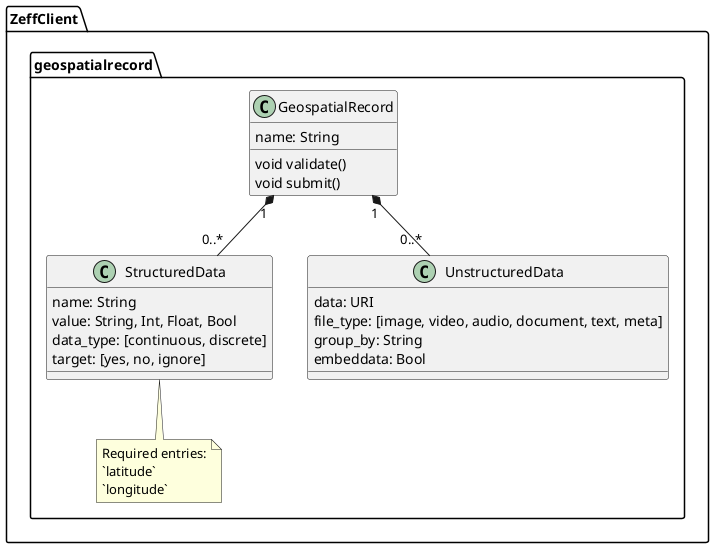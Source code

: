 @startuml

namespace ZeffClient.geospatialrecord {
	class GeospatialRecord {
		name: String
		void validate()
		void submit()
	}
	GeospatialRecord "1" *-- "0..*" StructuredData
	GeospatialRecord "1" *-- "0..*" UnstructuredData

	class StructuredData {
		name: String
		value: String, Int, Float, Bool
		data_type: [continuous, discrete]
		target: [yes, no, ignore]
	}
	note bottom of StructuredData: Required entries:\n`latitude`\n`longitude`

	class UnstructuredData{
		data: URI
		file_type: [image, video, audio, document, text, meta]
		group_by: String
		embeddata: Bool
	}
}

@enduml

